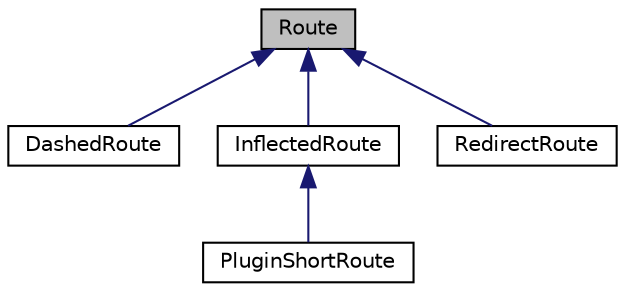 digraph "Route"
{
  edge [fontname="Helvetica",fontsize="10",labelfontname="Helvetica",labelfontsize="10"];
  node [fontname="Helvetica",fontsize="10",shape=record];
  Node1 [label="Route",height=0.2,width=0.4,color="black", fillcolor="grey75", style="filled", fontcolor="black"];
  Node1 -> Node2 [dir="back",color="midnightblue",fontsize="10",style="solid",fontname="Helvetica"];
  Node2 [label="DashedRoute",height=0.2,width=0.4,color="black", fillcolor="white", style="filled",URL="$class_cake_1_1_routing_1_1_route_1_1_dashed_route.html"];
  Node1 -> Node3 [dir="back",color="midnightblue",fontsize="10",style="solid",fontname="Helvetica"];
  Node3 [label="InflectedRoute",height=0.2,width=0.4,color="black", fillcolor="white", style="filled",URL="$class_cake_1_1_routing_1_1_route_1_1_inflected_route.html"];
  Node3 -> Node4 [dir="back",color="midnightblue",fontsize="10",style="solid",fontname="Helvetica"];
  Node4 [label="PluginShortRoute",height=0.2,width=0.4,color="black", fillcolor="white", style="filled",URL="$class_cake_1_1_routing_1_1_route_1_1_plugin_short_route.html"];
  Node1 -> Node5 [dir="back",color="midnightblue",fontsize="10",style="solid",fontname="Helvetica"];
  Node5 [label="RedirectRoute",height=0.2,width=0.4,color="black", fillcolor="white", style="filled",URL="$class_cake_1_1_routing_1_1_route_1_1_redirect_route.html"];
}
